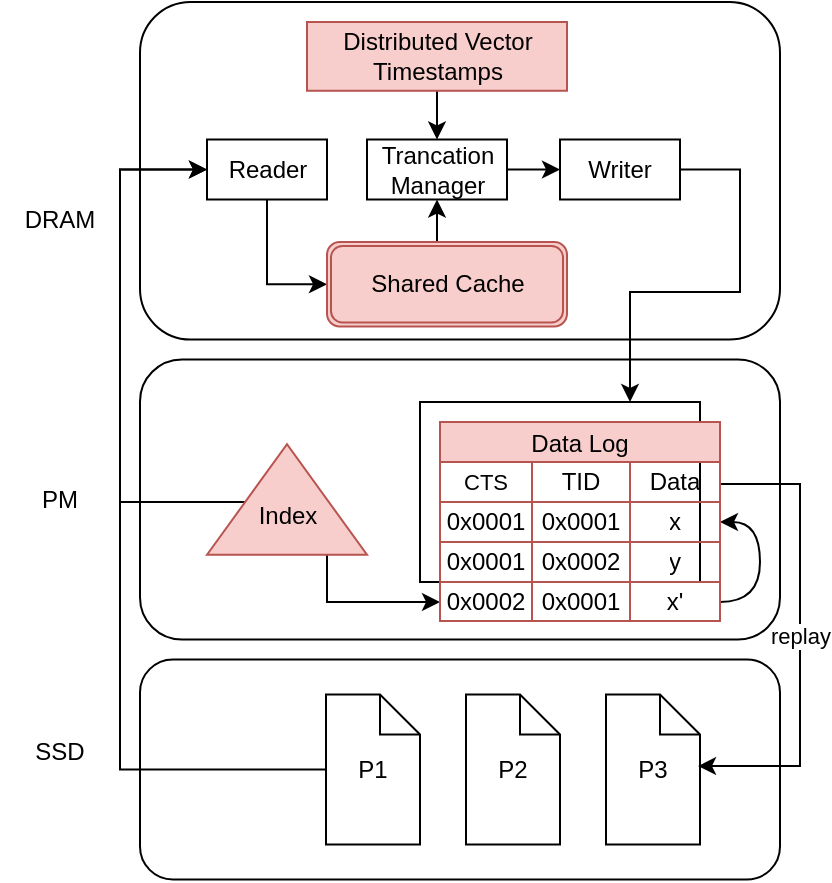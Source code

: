 <mxfile version="21.2.2" type="github">
  <diagram name="Page-1" id="Ws0cCQXUffauceehro2Z">
    <mxGraphModel dx="1434" dy="760" grid="1" gridSize="10" guides="1" tooltips="1" connect="1" arrows="1" fold="1" page="1" pageScale="1" pageWidth="827" pageHeight="1169" math="0" shadow="0">
      <root>
        <mxCell id="0" />
        <mxCell id="1" parent="0" />
        <mxCell id="FkUGdj84X0FjytMbgvNv-40" value="" style="rounded=1;whiteSpace=wrap;html=1;" parent="1" vertex="1">
          <mxGeometry x="80" y="170" width="320" height="168.75" as="geometry" />
        </mxCell>
        <mxCell id="FkUGdj84X0FjytMbgvNv-41" value="" style="rounded=1;whiteSpace=wrap;html=1;" parent="1" vertex="1">
          <mxGeometry x="80" y="348.75" width="320" height="140" as="geometry" />
        </mxCell>
        <mxCell id="FkUGdj84X0FjytMbgvNv-42" value="" style="rounded=1;whiteSpace=wrap;html=1;" parent="1" vertex="1">
          <mxGeometry x="80" y="498.75" width="320" height="110" as="geometry" />
        </mxCell>
        <mxCell id="FkUGdj84X0FjytMbgvNv-216" style="edgeStyle=orthogonalEdgeStyle;rounded=0;orthogonalLoop=1;jettySize=auto;html=1;exitX=1;exitY=0.5;exitDx=0;exitDy=0;entryX=1;entryY=0.5;entryDx=0;entryDy=0;curved=1;" parent="1" source="FkUGdj84X0FjytMbgvNv-117" target="FkUGdj84X0FjytMbgvNv-113" edge="1">
          <mxGeometry relative="1" as="geometry" />
        </mxCell>
        <mxCell id="FkUGdj84X0FjytMbgvNv-202" style="edgeStyle=orthogonalEdgeStyle;rounded=0;orthogonalLoop=1;jettySize=auto;html=1;exitX=0.5;exitY=1;exitDx=0;exitDy=0;entryX=0;entryY=0.5;entryDx=0;entryDy=0;" parent="1" source="FkUGdj84X0FjytMbgvNv-43" target="FkUGdj84X0FjytMbgvNv-193" edge="1">
          <mxGeometry relative="1" as="geometry" />
        </mxCell>
        <mxCell id="FkUGdj84X0FjytMbgvNv-43" value="Reader" style="rounded=0;whiteSpace=wrap;html=1;" parent="1" vertex="1">
          <mxGeometry x="113.5" y="238.75" width="60" height="30" as="geometry" />
        </mxCell>
        <mxCell id="FkUGdj84X0FjytMbgvNv-204" style="edgeStyle=orthogonalEdgeStyle;rounded=0;orthogonalLoop=1;jettySize=auto;html=1;exitX=1;exitY=0.5;exitDx=0;exitDy=0;entryX=0;entryY=0.5;entryDx=0;entryDy=0;" parent="1" source="FkUGdj84X0FjytMbgvNv-44" target="FkUGdj84X0FjytMbgvNv-45" edge="1">
          <mxGeometry relative="1" as="geometry" />
        </mxCell>
        <mxCell id="FkUGdj84X0FjytMbgvNv-44" value="Trancation Manager" style="rounded=0;whiteSpace=wrap;html=1;" parent="1" vertex="1">
          <mxGeometry x="193.5" y="238.75" width="70" height="30" as="geometry" />
        </mxCell>
        <mxCell id="FkUGdj84X0FjytMbgvNv-206" style="edgeStyle=orthogonalEdgeStyle;rounded=0;orthogonalLoop=1;jettySize=auto;html=1;exitX=1;exitY=0.5;exitDx=0;exitDy=0;entryX=0.75;entryY=0;entryDx=0;entryDy=0;" parent="1" source="FkUGdj84X0FjytMbgvNv-45" target="FkUGdj84X0FjytMbgvNv-185" edge="1">
          <mxGeometry relative="1" as="geometry">
            <Array as="points">
              <mxPoint x="380" y="254" />
              <mxPoint x="380" y="315" />
              <mxPoint x="325" y="315" />
            </Array>
          </mxGeometry>
        </mxCell>
        <mxCell id="FkUGdj84X0FjytMbgvNv-45" value="Writer" style="rounded=0;whiteSpace=wrap;html=1;" parent="1" vertex="1">
          <mxGeometry x="290" y="238.75" width="60" height="30" as="geometry" />
        </mxCell>
        <mxCell id="FkUGdj84X0FjytMbgvNv-185" value="" style="rounded=0;whiteSpace=wrap;html=1;" parent="1" vertex="1">
          <mxGeometry x="220" y="370" width="140" height="90" as="geometry" />
        </mxCell>
        <mxCell id="FkUGdj84X0FjytMbgvNv-52" value="P3" style="shape=note;size=20;whiteSpace=wrap;html=1;" parent="1" vertex="1">
          <mxGeometry x="313" y="516.25" width="47" height="75" as="geometry" />
        </mxCell>
        <mxCell id="FkUGdj84X0FjytMbgvNv-54" value="P2" style="shape=note;size=20;whiteSpace=wrap;html=1;" parent="1" vertex="1">
          <mxGeometry x="243" y="516.25" width="47" height="75" as="geometry" />
        </mxCell>
        <mxCell id="FkUGdj84X0FjytMbgvNv-196" style="edgeStyle=orthogonalEdgeStyle;rounded=0;orthogonalLoop=1;jettySize=auto;html=1;exitX=0.5;exitY=0;exitDx=0;exitDy=0;entryX=0;entryY=0.5;entryDx=0;entryDy=0;" parent="1" source="FkUGdj84X0FjytMbgvNv-187" target="FkUGdj84X0FjytMbgvNv-43" edge="1">
          <mxGeometry relative="1" as="geometry">
            <Array as="points">
              <mxPoint x="134" y="420" />
              <mxPoint x="70" y="420" />
              <mxPoint x="70" y="254" />
            </Array>
          </mxGeometry>
        </mxCell>
        <mxCell id="FkUGdj84X0FjytMbgvNv-201" style="edgeStyle=orthogonalEdgeStyle;rounded=0;orthogonalLoop=1;jettySize=auto;html=1;exitX=0;exitY=0.75;exitDx=0;exitDy=0;entryX=0;entryY=0.5;entryDx=0;entryDy=0;" parent="1" source="FkUGdj84X0FjytMbgvNv-187" target="FkUGdj84X0FjytMbgvNv-117" edge="1">
          <mxGeometry relative="1" as="geometry" />
        </mxCell>
        <mxCell id="FkUGdj84X0FjytMbgvNv-187" value="&lt;br&gt;Index" style="triangle;whiteSpace=wrap;html=1;direction=north;fillColor=#f8cecc;strokeColor=#b85450;" parent="1" vertex="1">
          <mxGeometry x="113.5" y="391.12" width="80" height="55.25" as="geometry" />
        </mxCell>
        <mxCell id="FkUGdj84X0FjytMbgvNv-197" style="edgeStyle=orthogonalEdgeStyle;rounded=0;orthogonalLoop=1;jettySize=auto;html=1;exitX=0;exitY=0.5;exitDx=0;exitDy=0;exitPerimeter=0;entryX=0;entryY=0.5;entryDx=0;entryDy=0;" parent="1" source="FkUGdj84X0FjytMbgvNv-192" target="FkUGdj84X0FjytMbgvNv-43" edge="1">
          <mxGeometry relative="1" as="geometry">
            <Array as="points">
              <mxPoint x="70" y="554" />
              <mxPoint x="70" y="254" />
            </Array>
          </mxGeometry>
        </mxCell>
        <mxCell id="FkUGdj84X0FjytMbgvNv-192" value="P1" style="shape=note;size=20;whiteSpace=wrap;html=1;" parent="1" vertex="1">
          <mxGeometry x="173" y="516.25" width="47" height="75" as="geometry" />
        </mxCell>
        <mxCell id="FkUGdj84X0FjytMbgvNv-203" style="edgeStyle=orthogonalEdgeStyle;rounded=0;orthogonalLoop=1;jettySize=auto;html=1;exitX=0.5;exitY=0;exitDx=0;exitDy=0;entryX=0.5;entryY=1;entryDx=0;entryDy=0;" parent="1" source="FkUGdj84X0FjytMbgvNv-193" target="FkUGdj84X0FjytMbgvNv-44" edge="1">
          <mxGeometry relative="1" as="geometry" />
        </mxCell>
        <mxCell id="FkUGdj84X0FjytMbgvNv-193" value="Shared Cache" style="shape=ext;double=1;rounded=1;whiteSpace=wrap;html=1;fillColor=#f8cecc;strokeColor=#b85450;" parent="1" vertex="1">
          <mxGeometry x="173.5" y="290" width="120" height="42.24" as="geometry" />
        </mxCell>
        <mxCell id="FkUGdj84X0FjytMbgvNv-208" value="replay" style="edgeStyle=orthogonalEdgeStyle;rounded=0;orthogonalLoop=1;jettySize=auto;html=1;exitX=1;exitY=0.5;exitDx=0;exitDy=0;entryX=0.979;entryY=0.477;entryDx=0;entryDy=0;entryPerimeter=0;" parent="1" source="FkUGdj84X0FjytMbgvNv-109" target="FkUGdj84X0FjytMbgvNv-52" edge="1">
          <mxGeometry relative="1" as="geometry">
            <Array as="points">
              <mxPoint x="410" y="411" />
              <mxPoint x="410" y="552" />
            </Array>
          </mxGeometry>
        </mxCell>
        <mxCell id="FkUGdj84X0FjytMbgvNv-209" value="DRAM" style="text;html=1;strokeColor=none;fillColor=none;align=center;verticalAlign=middle;whiteSpace=wrap;rounded=0;" parent="1" vertex="1">
          <mxGeometry x="10" y="264.38" width="60" height="30" as="geometry" />
        </mxCell>
        <mxCell id="FkUGdj84X0FjytMbgvNv-210" value="PM" style="text;html=1;strokeColor=none;fillColor=none;align=center;verticalAlign=middle;whiteSpace=wrap;rounded=0;" parent="1" vertex="1">
          <mxGeometry x="10" y="403.75" width="60" height="30" as="geometry" />
        </mxCell>
        <mxCell id="FkUGdj84X0FjytMbgvNv-211" value="SSD" style="text;html=1;strokeColor=none;fillColor=none;align=center;verticalAlign=middle;whiteSpace=wrap;rounded=0;" parent="1" vertex="1">
          <mxGeometry x="10" y="530" width="60" height="30" as="geometry" />
        </mxCell>
        <mxCell id="FkUGdj84X0FjytMbgvNv-214" style="rounded=0;orthogonalLoop=1;jettySize=auto;html=1;entryX=0.5;entryY=0;entryDx=0;entryDy=0;exitX=0.5;exitY=1;exitDx=0;exitDy=0;" parent="1" source="FkUGdj84X0FjytMbgvNv-213" target="FkUGdj84X0FjytMbgvNv-44" edge="1">
          <mxGeometry relative="1" as="geometry">
            <mxPoint x="229" y="220" as="sourcePoint" />
          </mxGeometry>
        </mxCell>
        <mxCell id="FkUGdj84X0FjytMbgvNv-213" value="Distributed Vector Timestamps" style="rounded=0;whiteSpace=wrap;html=1;fillColor=#f8cecc;strokeColor=#b85450;" parent="1" vertex="1">
          <mxGeometry x="163.5" y="180" width="130" height="34.38" as="geometry" />
        </mxCell>
        <mxCell id="FkUGdj84X0FjytMbgvNv-108" value="Data Log" style="shape=table;startSize=20;container=1;collapsible=0;childLayout=tableLayout;strokeColor=#b85450;fontSize=12;labelBorderColor=none;labelBackgroundColor=none;fillColor=#f8cecc;" parent="1" vertex="1">
          <mxGeometry x="230" y="380" width="140" height="99.5" as="geometry" />
        </mxCell>
        <mxCell id="FkUGdj84X0FjytMbgvNv-109" value="" style="shape=tableRow;horizontal=0;startSize=0;swimlaneHead=0;swimlaneBody=0;strokeColor=inherit;top=0;left=0;bottom=0;right=0;collapsible=0;dropTarget=0;fillColor=none;points=[[0,0.5],[1,0.5]];portConstraint=eastwest;fontSize=12;" parent="FkUGdj84X0FjytMbgvNv-108" vertex="1">
          <mxGeometry y="20" width="140" height="20" as="geometry" />
        </mxCell>
        <mxCell id="FkUGdj84X0FjytMbgvNv-110" value="&lt;font style=&quot;font-size: 11px;&quot;&gt;CTS&lt;/font&gt;" style="shape=partialRectangle;html=1;whiteSpace=wrap;connectable=0;strokeColor=inherit;overflow=hidden;fillColor=none;top=0;left=0;bottom=0;right=0;pointerEvents=1;fontSize=12;" parent="FkUGdj84X0FjytMbgvNv-109" vertex="1">
          <mxGeometry width="46" height="20" as="geometry">
            <mxRectangle width="46" height="20" as="alternateBounds" />
          </mxGeometry>
        </mxCell>
        <mxCell id="FkUGdj84X0FjytMbgvNv-111" value="&lt;font style=&quot;font-size: 12px;&quot;&gt;TID&lt;/font&gt;" style="shape=partialRectangle;html=1;whiteSpace=wrap;connectable=0;strokeColor=inherit;overflow=hidden;fillColor=none;top=0;left=0;bottom=0;right=0;pointerEvents=1;fontSize=12;" parent="FkUGdj84X0FjytMbgvNv-109" vertex="1">
          <mxGeometry x="46" width="49" height="20" as="geometry">
            <mxRectangle width="49" height="20" as="alternateBounds" />
          </mxGeometry>
        </mxCell>
        <mxCell id="FkUGdj84X0FjytMbgvNv-112" value="Data" style="shape=partialRectangle;html=1;whiteSpace=wrap;connectable=0;strokeColor=inherit;overflow=hidden;fillColor=none;top=0;left=0;bottom=0;right=0;pointerEvents=1;fontSize=12;" parent="FkUGdj84X0FjytMbgvNv-109" vertex="1">
          <mxGeometry x="95" width="45" height="20" as="geometry">
            <mxRectangle width="45" height="20" as="alternateBounds" />
          </mxGeometry>
        </mxCell>
        <mxCell id="FkUGdj84X0FjytMbgvNv-113" value="" style="shape=tableRow;horizontal=0;startSize=0;swimlaneHead=0;swimlaneBody=0;strokeColor=inherit;top=0;left=0;bottom=0;right=0;collapsible=0;dropTarget=0;fillColor=none;points=[[0,0.5],[1,0.5]];portConstraint=eastwest;fontSize=12;" parent="FkUGdj84X0FjytMbgvNv-108" vertex="1">
          <mxGeometry y="40" width="140" height="20" as="geometry" />
        </mxCell>
        <mxCell id="FkUGdj84X0FjytMbgvNv-114" value="0x0001" style="shape=partialRectangle;html=1;whiteSpace=wrap;connectable=0;strokeColor=inherit;overflow=hidden;fillColor=none;top=0;left=0;bottom=0;right=0;pointerEvents=1;fontSize=12;" parent="FkUGdj84X0FjytMbgvNv-113" vertex="1">
          <mxGeometry width="46" height="20" as="geometry">
            <mxRectangle width="46" height="20" as="alternateBounds" />
          </mxGeometry>
        </mxCell>
        <mxCell id="FkUGdj84X0FjytMbgvNv-115" value="0x0001" style="shape=partialRectangle;html=1;whiteSpace=wrap;connectable=0;strokeColor=inherit;overflow=hidden;fillColor=none;top=0;left=0;bottom=0;right=0;pointerEvents=1;fontSize=12;" parent="FkUGdj84X0FjytMbgvNv-113" vertex="1">
          <mxGeometry x="46" width="49" height="20" as="geometry">
            <mxRectangle width="49" height="20" as="alternateBounds" />
          </mxGeometry>
        </mxCell>
        <mxCell id="FkUGdj84X0FjytMbgvNv-116" value="x" style="shape=partialRectangle;html=1;whiteSpace=wrap;connectable=0;strokeColor=inherit;overflow=hidden;fillColor=none;top=0;left=0;bottom=0;right=0;pointerEvents=1;fontSize=12;" parent="FkUGdj84X0FjytMbgvNv-113" vertex="1">
          <mxGeometry x="95" width="45" height="20" as="geometry">
            <mxRectangle width="45" height="20" as="alternateBounds" />
          </mxGeometry>
        </mxCell>
        <mxCell id="FkUGdj84X0FjytMbgvNv-145" value="" style="shape=tableRow;horizontal=0;startSize=0;swimlaneHead=0;swimlaneBody=0;strokeColor=inherit;top=0;left=0;bottom=0;right=0;collapsible=0;dropTarget=0;fillColor=none;points=[[0,0.5],[1,0.5]];portConstraint=eastwest;fontSize=12;" parent="FkUGdj84X0FjytMbgvNv-108" vertex="1">
          <mxGeometry y="60" width="140" height="20" as="geometry" />
        </mxCell>
        <mxCell id="FkUGdj84X0FjytMbgvNv-146" value="0x0001" style="shape=partialRectangle;html=1;whiteSpace=wrap;connectable=0;strokeColor=inherit;overflow=hidden;fillColor=none;top=0;left=0;bottom=0;right=0;pointerEvents=1;fontSize=12;" parent="FkUGdj84X0FjytMbgvNv-145" vertex="1">
          <mxGeometry width="46" height="20" as="geometry">
            <mxRectangle width="46" height="20" as="alternateBounds" />
          </mxGeometry>
        </mxCell>
        <mxCell id="FkUGdj84X0FjytMbgvNv-147" value="0x0002" style="shape=partialRectangle;html=1;whiteSpace=wrap;connectable=0;strokeColor=inherit;overflow=hidden;fillColor=none;top=0;left=0;bottom=0;right=0;pointerEvents=1;fontSize=12;" parent="FkUGdj84X0FjytMbgvNv-145" vertex="1">
          <mxGeometry x="46" width="49" height="20" as="geometry">
            <mxRectangle width="49" height="20" as="alternateBounds" />
          </mxGeometry>
        </mxCell>
        <mxCell id="FkUGdj84X0FjytMbgvNv-148" value="y" style="shape=partialRectangle;html=1;whiteSpace=wrap;connectable=0;strokeColor=inherit;overflow=hidden;fillColor=none;top=0;left=0;bottom=0;right=0;pointerEvents=1;fontSize=12;" parent="FkUGdj84X0FjytMbgvNv-145" vertex="1">
          <mxGeometry x="95" width="45" height="20" as="geometry">
            <mxRectangle width="45" height="20" as="alternateBounds" />
          </mxGeometry>
        </mxCell>
        <mxCell id="FkUGdj84X0FjytMbgvNv-117" value="" style="shape=tableRow;horizontal=0;startSize=0;swimlaneHead=0;swimlaneBody=0;strokeColor=inherit;top=0;left=0;bottom=0;right=0;collapsible=0;dropTarget=0;fillColor=none;points=[[0,0.5],[1,0.5]];portConstraint=eastwest;fontSize=12;" parent="FkUGdj84X0FjytMbgvNv-108" vertex="1">
          <mxGeometry y="80" width="140" height="20" as="geometry" />
        </mxCell>
        <mxCell id="FkUGdj84X0FjytMbgvNv-118" value="0x0002" style="shape=partialRectangle;html=1;whiteSpace=wrap;connectable=0;strokeColor=inherit;overflow=hidden;fillColor=none;top=0;left=0;bottom=0;right=0;pointerEvents=1;fontSize=12;" parent="FkUGdj84X0FjytMbgvNv-117" vertex="1">
          <mxGeometry width="46" height="20" as="geometry">
            <mxRectangle width="46" height="20" as="alternateBounds" />
          </mxGeometry>
        </mxCell>
        <mxCell id="FkUGdj84X0FjytMbgvNv-119" value="0x0001" style="shape=partialRectangle;html=1;whiteSpace=wrap;connectable=0;strokeColor=inherit;overflow=hidden;fillColor=none;top=0;left=0;bottom=0;right=0;pointerEvents=1;fontSize=12;" parent="FkUGdj84X0FjytMbgvNv-117" vertex="1">
          <mxGeometry x="46" width="49" height="20" as="geometry">
            <mxRectangle width="49" height="20" as="alternateBounds" />
          </mxGeometry>
        </mxCell>
        <mxCell id="FkUGdj84X0FjytMbgvNv-120" value="x&#39;" style="shape=partialRectangle;html=1;whiteSpace=wrap;connectable=0;strokeColor=inherit;overflow=hidden;fillColor=none;top=0;left=0;bottom=0;right=0;pointerEvents=1;fontSize=12;" parent="FkUGdj84X0FjytMbgvNv-117" vertex="1">
          <mxGeometry x="95" width="45" height="20" as="geometry">
            <mxRectangle width="45" height="20" as="alternateBounds" />
          </mxGeometry>
        </mxCell>
      </root>
    </mxGraphModel>
  </diagram>
</mxfile>
